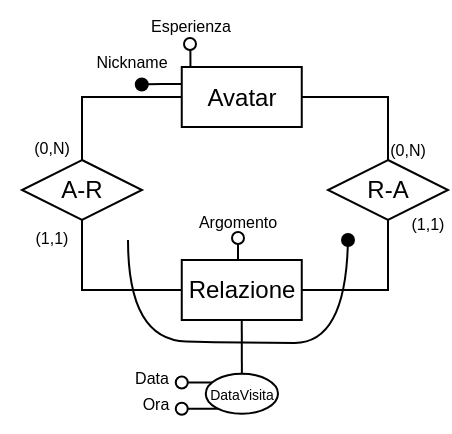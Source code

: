 <mxfile version="24.2.5" type="device">
  <diagram id="4Hjw77E7J9CPAmsw-tzJ" name="Pagina-1">
    <mxGraphModel dx="1212" dy="229" grid="1" gridSize="10" guides="1" tooltips="1" connect="1" arrows="1" fold="1" page="1" pageScale="1" pageWidth="827" pageHeight="1169" math="0" shadow="0">
      <root>
        <mxCell id="0" />
        <mxCell id="1" parent="0" />
        <mxCell id="UGxFSvyYkEUsFSv6B16H-15" style="edgeStyle=orthogonalEdgeStyle;rounded=0;orthogonalLoop=1;jettySize=auto;html=1;exitX=1;exitY=0.5;exitDx=0;exitDy=0;entryX=0.5;entryY=0;entryDx=0;entryDy=0;endArrow=none;endFill=0;" edge="1" parent="1" source="UGxFSvyYkEUsFSv6B16H-3" target="UGxFSvyYkEUsFSv6B16H-13">
          <mxGeometry relative="1" as="geometry" />
        </mxCell>
        <mxCell id="UGxFSvyYkEUsFSv6B16H-16" style="edgeStyle=orthogonalEdgeStyle;rounded=0;orthogonalLoop=1;jettySize=auto;html=1;exitX=0;exitY=0.5;exitDx=0;exitDy=0;entryX=0.5;entryY=0;entryDx=0;entryDy=0;endArrow=none;endFill=0;" edge="1" parent="1" source="UGxFSvyYkEUsFSv6B16H-3" target="UGxFSvyYkEUsFSv6B16H-14">
          <mxGeometry relative="1" as="geometry" />
        </mxCell>
        <mxCell id="UGxFSvyYkEUsFSv6B16H-3" value="Avatar" style="whiteSpace=wrap;html=1;align=center;" vertex="1" parent="1">
          <mxGeometry x="-423.12" y="333.5" width="60" height="30" as="geometry" />
        </mxCell>
        <mxCell id="UGxFSvyYkEUsFSv6B16H-4" value="&lt;font style=&quot;font-size: 8px;&quot;&gt;Esperienza&lt;/font&gt;" style="text;html=1;align=center;verticalAlign=middle;whiteSpace=wrap;rounded=1;strokeColor=none;" vertex="1" parent="1">
          <mxGeometry x="-443" y="300" width="49" height="23" as="geometry" />
        </mxCell>
        <mxCell id="UGxFSvyYkEUsFSv6B16H-5" value="&lt;font style=&quot;font-size: 8px;&quot;&gt;Argomento&lt;/font&gt;" style="text;html=1;align=center;verticalAlign=middle;whiteSpace=wrap;rounded=1;strokeColor=none;" vertex="1" parent="1">
          <mxGeometry x="-415" y="400" width="40" height="19" as="geometry" />
        </mxCell>
        <mxCell id="UGxFSvyYkEUsFSv6B16H-6" value="&lt;span style=&quot;font-size: 8px;&quot;&gt;(0,N)&lt;/span&gt;" style="text;html=1;align=center;verticalAlign=middle;whiteSpace=wrap;rounded=1;strokeColor=none;glass=0;" vertex="1" parent="1">
          <mxGeometry x="-513.12" y="365" width="50" height="15" as="geometry" />
        </mxCell>
        <mxCell id="UGxFSvyYkEUsFSv6B16H-7" style="edgeStyle=orthogonalEdgeStyle;rounded=0;orthogonalLoop=1;jettySize=auto;html=1;exitX=0;exitY=0.25;exitDx=0;exitDy=0;endArrow=oval;endFill=1;" edge="1" parent="1">
          <mxGeometry relative="1" as="geometry">
            <mxPoint x="-443.12" y="342.23" as="targetPoint" />
            <mxPoint x="-423.12" y="342" as="sourcePoint" />
            <Array as="points">
              <mxPoint x="-433.12" y="342.23" />
            </Array>
          </mxGeometry>
        </mxCell>
        <mxCell id="UGxFSvyYkEUsFSv6B16H-8" value="&lt;font style=&quot;font-size: 8px;&quot;&gt;Nickname&lt;/font&gt;" style="text;html=1;align=center;verticalAlign=middle;whiteSpace=wrap;rounded=1;strokeColor=none;" vertex="1" parent="1">
          <mxGeometry x="-463.12" y="318.5" width="30" height="23.5" as="geometry" />
        </mxCell>
        <mxCell id="UGxFSvyYkEUsFSv6B16H-9" value="&lt;span style=&quot;font-size: 8px;&quot;&gt;(0,N)&lt;/span&gt;" style="text;html=1;align=center;verticalAlign=middle;whiteSpace=wrap;rounded=1;strokeColor=none;glass=0;" vertex="1" parent="1">
          <mxGeometry x="-320" y="363.5" width="20" height="21.25" as="geometry" />
        </mxCell>
        <mxCell id="UGxFSvyYkEUsFSv6B16H-10" style="edgeStyle=orthogonalEdgeStyle;rounded=0;orthogonalLoop=1;jettySize=auto;html=1;exitX=0.152;exitY=-0.053;exitDx=0;exitDy=0;endArrow=oval;endFill=0;exitPerimeter=0;" edge="1" parent="1">
          <mxGeometry relative="1" as="geometry">
            <mxPoint x="-419" y="322" as="targetPoint" />
            <mxPoint x="-418.77" y="333.41" as="sourcePoint" />
            <Array as="points">
              <mxPoint x="-418.77" y="326" />
            </Array>
          </mxGeometry>
        </mxCell>
        <mxCell id="UGxFSvyYkEUsFSv6B16H-19" style="edgeStyle=orthogonalEdgeStyle;rounded=0;orthogonalLoop=1;jettySize=auto;html=1;exitX=0.5;exitY=1;exitDx=0;exitDy=0;entryX=1;entryY=0.5;entryDx=0;entryDy=0;endArrow=none;endFill=0;" edge="1" parent="1" source="UGxFSvyYkEUsFSv6B16H-13" target="UGxFSvyYkEUsFSv6B16H-17">
          <mxGeometry relative="1" as="geometry" />
        </mxCell>
        <mxCell id="UGxFSvyYkEUsFSv6B16H-13" value="R-A" style="rhombus;whiteSpace=wrap;html=1;" vertex="1" parent="1">
          <mxGeometry x="-350" y="380" width="60" height="30" as="geometry" />
        </mxCell>
        <mxCell id="UGxFSvyYkEUsFSv6B16H-18" style="edgeStyle=orthogonalEdgeStyle;rounded=0;orthogonalLoop=1;jettySize=auto;html=1;exitX=0.5;exitY=1;exitDx=0;exitDy=0;entryX=0;entryY=0.5;entryDx=0;entryDy=0;endArrow=none;endFill=0;" edge="1" parent="1" source="UGxFSvyYkEUsFSv6B16H-14" target="UGxFSvyYkEUsFSv6B16H-17">
          <mxGeometry relative="1" as="geometry" />
        </mxCell>
        <mxCell id="UGxFSvyYkEUsFSv6B16H-14" value="A-R" style="rhombus;whiteSpace=wrap;html=1;" vertex="1" parent="1">
          <mxGeometry x="-503" y="380" width="60" height="30" as="geometry" />
        </mxCell>
        <mxCell id="UGxFSvyYkEUsFSv6B16H-28" style="edgeStyle=orthogonalEdgeStyle;rounded=0;orthogonalLoop=1;jettySize=auto;html=1;exitX=0.5;exitY=1;exitDx=0;exitDy=0;entryX=0.5;entryY=0;entryDx=0;entryDy=0;endArrow=none;endFill=0;" edge="1" parent="1" source="UGxFSvyYkEUsFSv6B16H-17" target="UGxFSvyYkEUsFSv6B16H-26">
          <mxGeometry relative="1" as="geometry" />
        </mxCell>
        <mxCell id="UGxFSvyYkEUsFSv6B16H-29" style="edgeStyle=orthogonalEdgeStyle;rounded=0;orthogonalLoop=1;jettySize=auto;html=1;exitX=0.5;exitY=0;exitDx=0;exitDy=0;entryX=0.5;entryY=1;entryDx=0;entryDy=0;endArrow=oval;endFill=0;" edge="1" parent="1" source="UGxFSvyYkEUsFSv6B16H-17" target="UGxFSvyYkEUsFSv6B16H-5">
          <mxGeometry relative="1" as="geometry" />
        </mxCell>
        <mxCell id="UGxFSvyYkEUsFSv6B16H-17" value="Relazione" style="whiteSpace=wrap;html=1;align=center;" vertex="1" parent="1">
          <mxGeometry x="-423.12" y="430" width="60" height="30" as="geometry" />
        </mxCell>
        <mxCell id="UGxFSvyYkEUsFSv6B16H-20" value="&lt;span style=&quot;font-size: 8px;&quot;&gt;(1,1)&lt;/span&gt;" style="text;html=1;align=center;verticalAlign=middle;whiteSpace=wrap;rounded=1;strokeColor=none;glass=0;" vertex="1" parent="1">
          <mxGeometry x="-513.12" y="410" width="50" height="15" as="geometry" />
        </mxCell>
        <mxCell id="UGxFSvyYkEUsFSv6B16H-21" value="&lt;span style=&quot;font-size: 8px;&quot;&gt;(1,1)&lt;/span&gt;" style="text;html=1;align=center;verticalAlign=middle;whiteSpace=wrap;rounded=1;strokeColor=none;glass=0;" vertex="1" parent="1">
          <mxGeometry x="-310" y="400" width="20" height="21.25" as="geometry" />
        </mxCell>
        <mxCell id="UGxFSvyYkEUsFSv6B16H-22" value="&lt;font style=&quot;font-size: 8px;&quot;&gt;Ora&lt;/font&gt;" style="text;html=1;align=center;verticalAlign=middle;whiteSpace=wrap;rounded=1;strokeColor=none;glass=0;" vertex="1" parent="1">
          <mxGeometry x="-461.12" y="493.99" width="50" height="15" as="geometry" />
        </mxCell>
        <mxCell id="UGxFSvyYkEUsFSv6B16H-23" value="&lt;font style=&quot;font-size: 8px;&quot;&gt;Data&lt;/font&gt;" style="text;html=1;align=center;verticalAlign=middle;whiteSpace=wrap;rounded=1;strokeColor=none;glass=0;" vertex="1" parent="1">
          <mxGeometry x="-463.12" y="480" width="50" height="15" as="geometry" />
        </mxCell>
        <mxCell id="UGxFSvyYkEUsFSv6B16H-24" style="edgeStyle=orthogonalEdgeStyle;rounded=0;orthogonalLoop=1;jettySize=auto;html=1;exitX=0;exitY=0;exitDx=0;exitDy=0;endArrow=oval;endFill=0;" edge="1" parent="1">
          <mxGeometry relative="1" as="geometry">
            <mxPoint x="-423.12" y="491.25" as="targetPoint" />
            <mxPoint x="-403.74" y="491.25" as="sourcePoint" />
            <Array as="points" />
          </mxGeometry>
        </mxCell>
        <mxCell id="UGxFSvyYkEUsFSv6B16H-25" style="edgeStyle=orthogonalEdgeStyle;rounded=0;orthogonalLoop=1;jettySize=auto;html=1;endArrow=oval;endFill=0;" edge="1" parent="1">
          <mxGeometry relative="1" as="geometry">
            <mxPoint x="-423.12" y="504.37" as="targetPoint" />
            <mxPoint x="-403.12" y="504.37" as="sourcePoint" />
            <Array as="points" />
          </mxGeometry>
        </mxCell>
        <mxCell id="UGxFSvyYkEUsFSv6B16H-26" value="&lt;p style=&quot;line-height: 110%;&quot;&gt;&lt;font style=&quot;font-size: 7px;&quot;&gt;DataVisita&lt;/font&gt;&lt;/p&gt;" style="ellipse;whiteSpace=wrap;html=1;" vertex="1" parent="1">
          <mxGeometry x="-411.12" y="486.87" width="36.12" height="20" as="geometry" />
        </mxCell>
        <mxCell id="UGxFSvyYkEUsFSv6B16H-30" value="" style="curved=1;endArrow=oval;html=1;rounded=0;endFill=1;" edge="1" parent="1">
          <mxGeometry width="50" height="50" relative="1" as="geometry">
            <mxPoint x="-450" y="420" as="sourcePoint" />
            <mxPoint x="-340" y="420" as="targetPoint" />
            <Array as="points">
              <mxPoint x="-450" y="470" />
              <mxPoint x="-391.67" y="471.45" />
              <mxPoint x="-341.67" y="471.45" />
            </Array>
          </mxGeometry>
        </mxCell>
      </root>
    </mxGraphModel>
  </diagram>
</mxfile>
